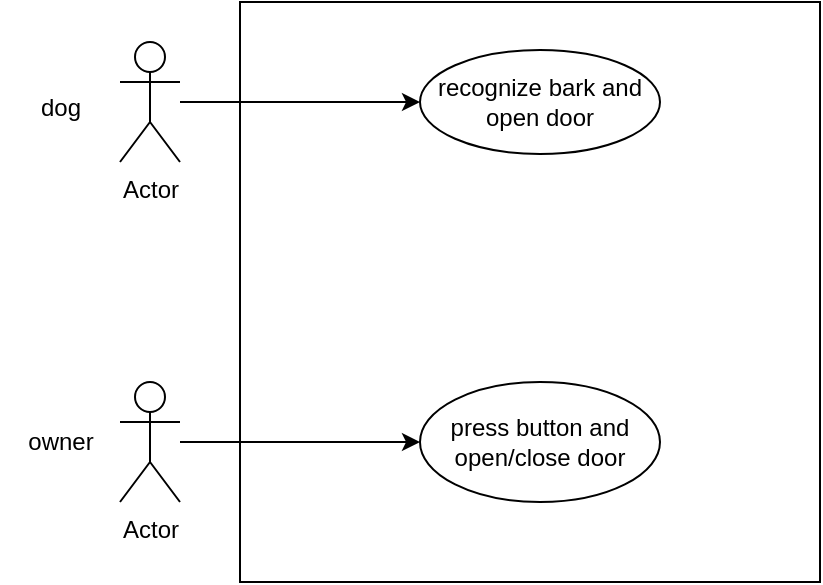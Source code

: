 <mxfile version="21.6.8" type="device">
  <diagram name="Page-1" id="Xz7JLN1gVyghV_8wE1UY">
    <mxGraphModel dx="592" dy="346" grid="1" gridSize="10" guides="1" tooltips="1" connect="1" arrows="1" fold="1" page="1" pageScale="1" pageWidth="850" pageHeight="1100" math="0" shadow="0">
      <root>
        <mxCell id="0" />
        <mxCell id="1" parent="0" />
        <mxCell id="KpfcxOSb_-0hNQX8VLAN-7" value="" style="rounded=0;whiteSpace=wrap;html=1;" vertex="1" parent="1">
          <mxGeometry x="190" y="10" width="290" height="290" as="geometry" />
        </mxCell>
        <mxCell id="KpfcxOSb_-0hNQX8VLAN-12" style="edgeStyle=orthogonalEdgeStyle;rounded=0;orthogonalLoop=1;jettySize=auto;html=1;entryX=0;entryY=0.5;entryDx=0;entryDy=0;" edge="1" parent="1" source="KpfcxOSb_-0hNQX8VLAN-1" target="KpfcxOSb_-0hNQX8VLAN-8">
          <mxGeometry relative="1" as="geometry" />
        </mxCell>
        <mxCell id="KpfcxOSb_-0hNQX8VLAN-1" value="Actor" style="shape=umlActor;verticalLabelPosition=bottom;verticalAlign=top;html=1;outlineConnect=0;" vertex="1" parent="1">
          <mxGeometry x="130" y="30" width="30" height="60" as="geometry" />
        </mxCell>
        <mxCell id="KpfcxOSb_-0hNQX8VLAN-11" style="edgeStyle=orthogonalEdgeStyle;rounded=0;orthogonalLoop=1;jettySize=auto;html=1;" edge="1" parent="1" source="KpfcxOSb_-0hNQX8VLAN-2" target="KpfcxOSb_-0hNQX8VLAN-10">
          <mxGeometry relative="1" as="geometry" />
        </mxCell>
        <mxCell id="KpfcxOSb_-0hNQX8VLAN-2" value="Actor" style="shape=umlActor;verticalLabelPosition=bottom;verticalAlign=top;html=1;outlineConnect=0;" vertex="1" parent="1">
          <mxGeometry x="130" y="200" width="30" height="60" as="geometry" />
        </mxCell>
        <mxCell id="KpfcxOSb_-0hNQX8VLAN-5" value="dog" style="text;html=1;align=center;verticalAlign=middle;resizable=0;points=[];autosize=1;strokeColor=none;fillColor=none;" vertex="1" parent="1">
          <mxGeometry x="80" y="48" width="40" height="30" as="geometry" />
        </mxCell>
        <mxCell id="KpfcxOSb_-0hNQX8VLAN-6" value="owner" style="text;html=1;align=center;verticalAlign=middle;resizable=0;points=[];autosize=1;strokeColor=none;fillColor=none;" vertex="1" parent="1">
          <mxGeometry x="70" y="215" width="60" height="30" as="geometry" />
        </mxCell>
        <mxCell id="KpfcxOSb_-0hNQX8VLAN-8" value="recognize bark and open door" style="ellipse;whiteSpace=wrap;html=1;" vertex="1" parent="1">
          <mxGeometry x="280" y="34" width="120" height="52" as="geometry" />
        </mxCell>
        <mxCell id="KpfcxOSb_-0hNQX8VLAN-10" value="press button and open/close door" style="ellipse;whiteSpace=wrap;html=1;" vertex="1" parent="1">
          <mxGeometry x="280" y="200" width="120" height="60" as="geometry" />
        </mxCell>
      </root>
    </mxGraphModel>
  </diagram>
</mxfile>
